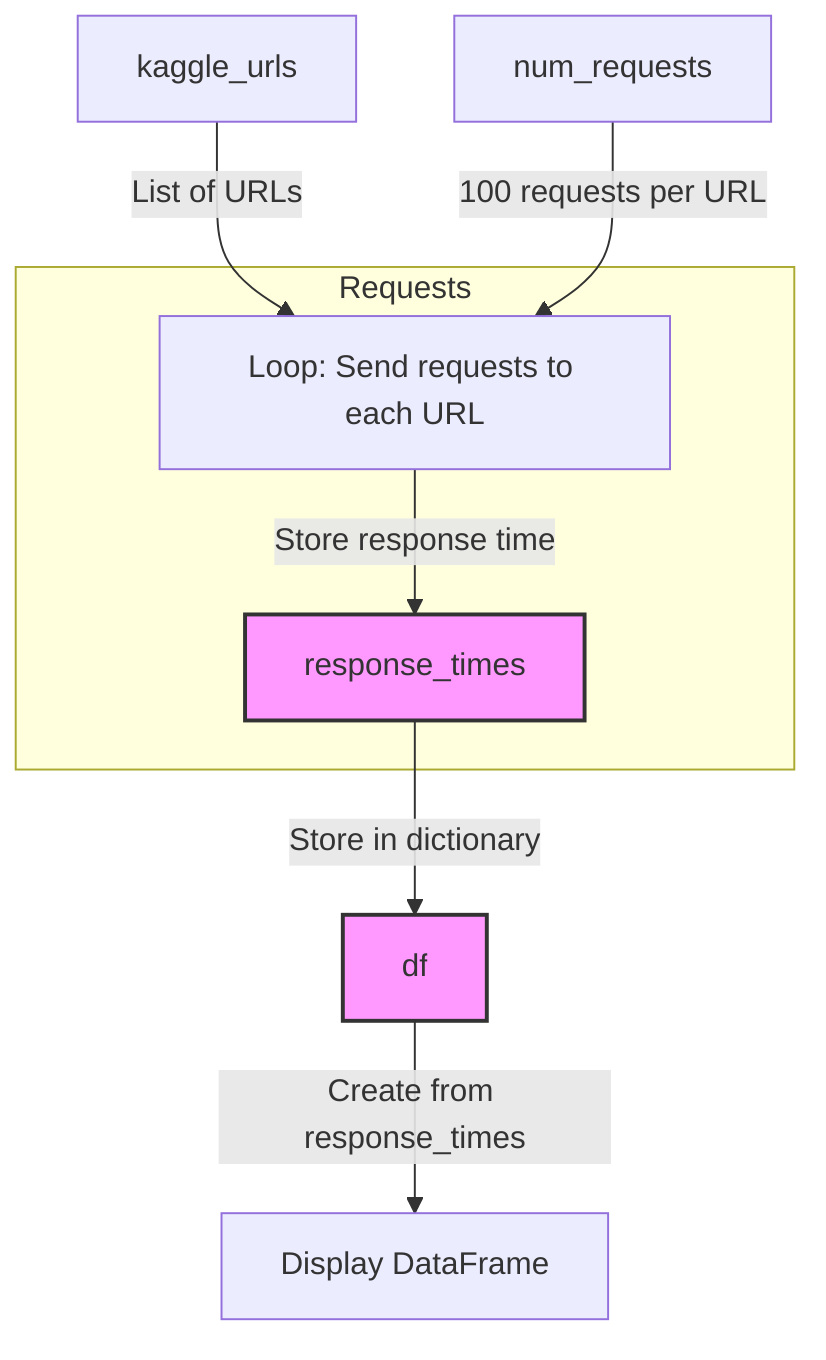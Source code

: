 flowchart TD
    %% Kaggle URLs input
    KaggleURLs["kaggle_urls"] -->|List of URLs| RequestLoop
    
    %% Number of requests made
    NumRequests["num_requests"] -->|100 requests per URL| RequestLoop

    %% Loop for sending requests
    subgraph Requests
        RequestLoop["Loop: Send requests to each URL"] -->|Store response time| ResponseTimes
    end

    %% Response time storage
    ResponseTimes["response_times"]:::data_variable -->|Store in dictionary| DataFrame

    %% DataFrame creation
    DataFrame["df"]:::data_variable -->|Create from response_times| Display

    %% Display DataFrame
    Display["Display DataFrame"]

    classDef data_variable fill:#f9f,stroke:#333,stroke-width:2px;